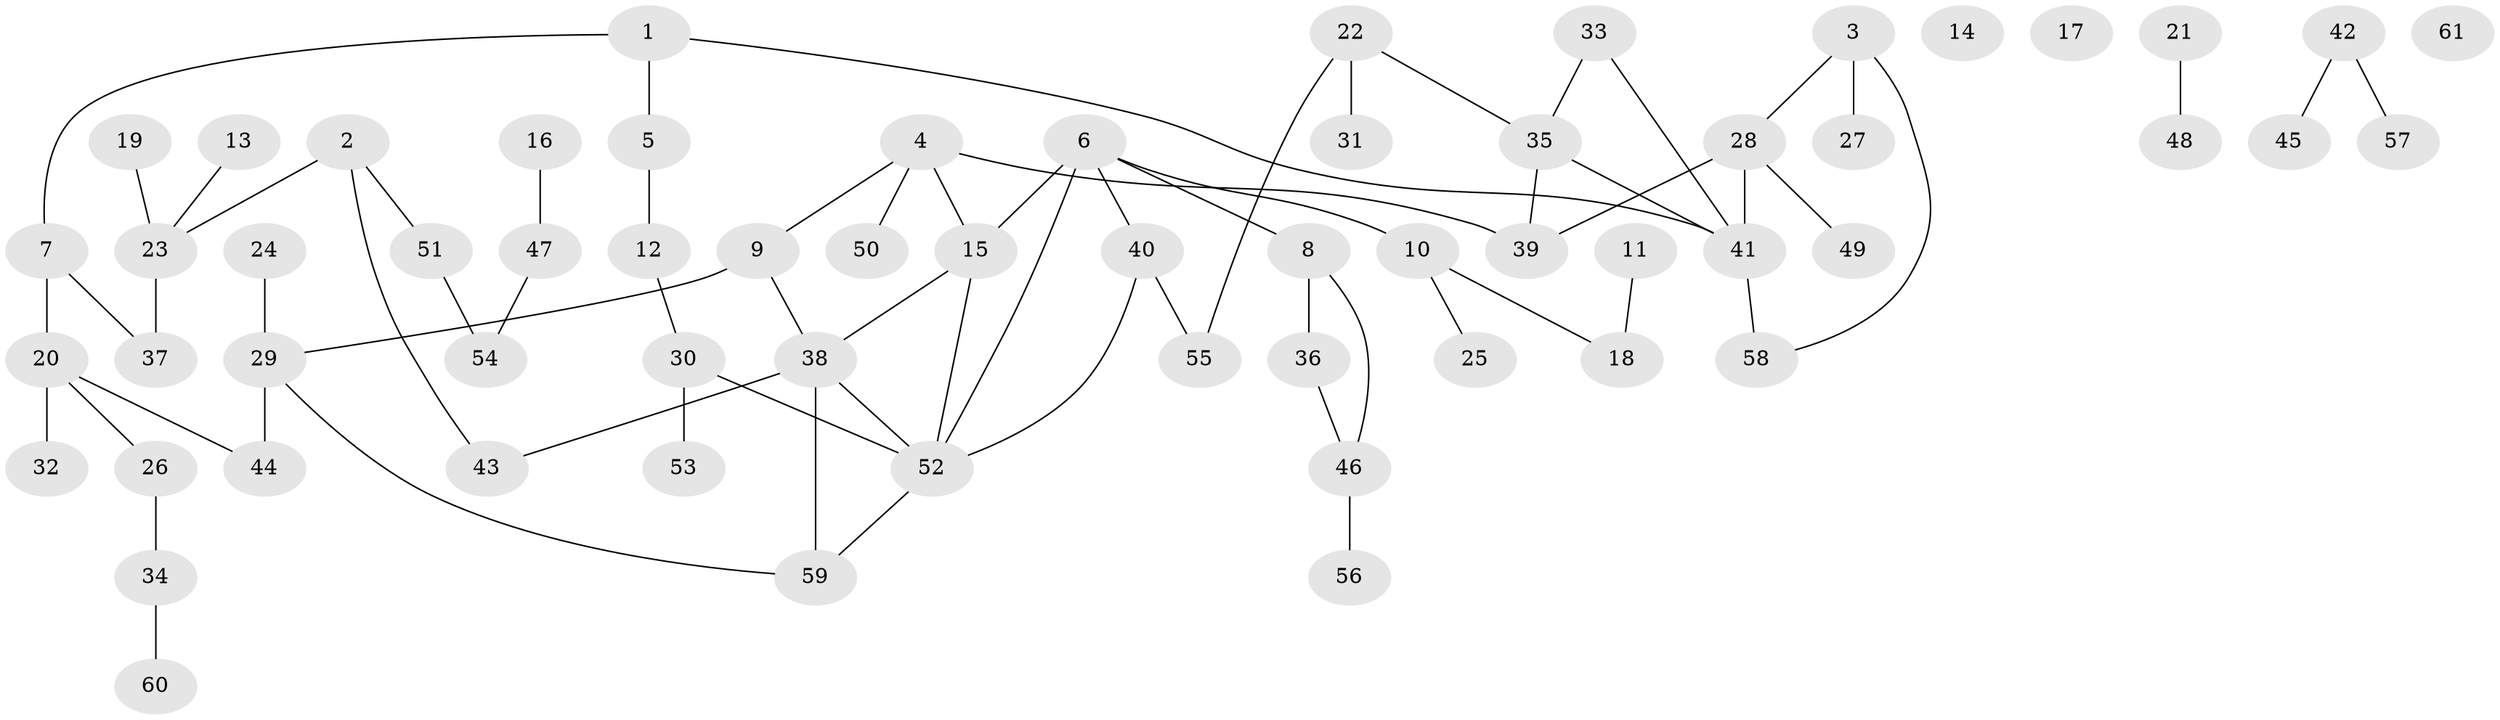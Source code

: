 // Generated by graph-tools (version 1.1) at 2025/49/03/09/25 03:49:09]
// undirected, 61 vertices, 69 edges
graph export_dot {
graph [start="1"]
  node [color=gray90,style=filled];
  1;
  2;
  3;
  4;
  5;
  6;
  7;
  8;
  9;
  10;
  11;
  12;
  13;
  14;
  15;
  16;
  17;
  18;
  19;
  20;
  21;
  22;
  23;
  24;
  25;
  26;
  27;
  28;
  29;
  30;
  31;
  32;
  33;
  34;
  35;
  36;
  37;
  38;
  39;
  40;
  41;
  42;
  43;
  44;
  45;
  46;
  47;
  48;
  49;
  50;
  51;
  52;
  53;
  54;
  55;
  56;
  57;
  58;
  59;
  60;
  61;
  1 -- 5;
  1 -- 7;
  1 -- 41;
  2 -- 23;
  2 -- 43;
  2 -- 51;
  3 -- 27;
  3 -- 28;
  3 -- 58;
  4 -- 9;
  4 -- 15;
  4 -- 39;
  4 -- 50;
  5 -- 12;
  6 -- 8;
  6 -- 10;
  6 -- 15;
  6 -- 40;
  6 -- 52;
  7 -- 20;
  7 -- 37;
  8 -- 36;
  8 -- 46;
  9 -- 29;
  9 -- 38;
  10 -- 18;
  10 -- 25;
  11 -- 18;
  12 -- 30;
  13 -- 23;
  15 -- 38;
  15 -- 52;
  16 -- 47;
  19 -- 23;
  20 -- 26;
  20 -- 32;
  20 -- 44;
  21 -- 48;
  22 -- 31;
  22 -- 35;
  22 -- 55;
  23 -- 37;
  24 -- 29;
  26 -- 34;
  28 -- 39;
  28 -- 41;
  28 -- 49;
  29 -- 44;
  29 -- 59;
  30 -- 52;
  30 -- 53;
  33 -- 35;
  33 -- 41;
  34 -- 60;
  35 -- 39;
  35 -- 41;
  36 -- 46;
  38 -- 43;
  38 -- 52;
  38 -- 59;
  40 -- 52;
  40 -- 55;
  41 -- 58;
  42 -- 45;
  42 -- 57;
  46 -- 56;
  47 -- 54;
  51 -- 54;
  52 -- 59;
}
